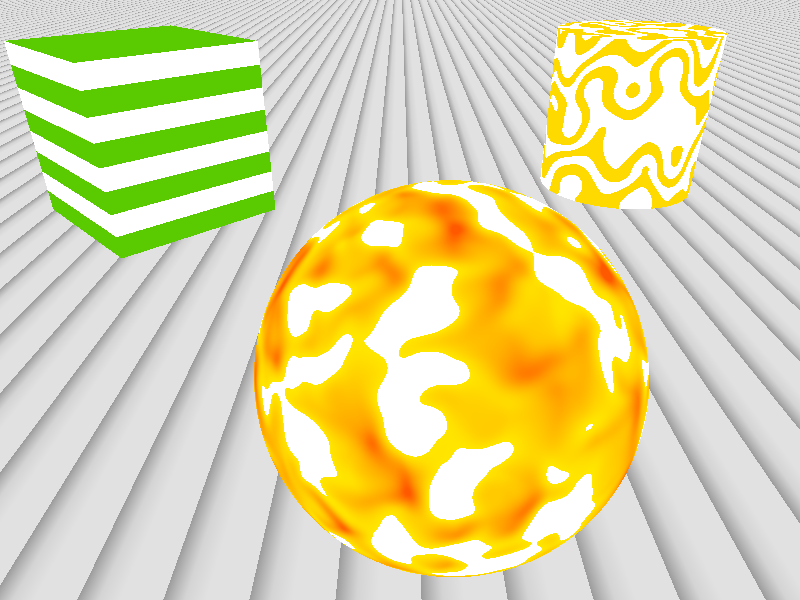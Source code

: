 // This work is licensed under the Creative Commons Attribution 3.0 Unported License.
// To view a copy of this license, visit http://creativecommons.org/licenses/by/3.0/
// or send a letter to Creative Commons, 444 Castro Street, Suite 900, Mountain View,
// California, 94041, USA.

// Persistence Of Vision raytracer sample file.
// Fun with filter (and other neat tricks).
//
// -w320 -h240
// -w800 -h600 +a0.3

#version 3.7;
global_settings {assumed_gamma 1.0 max_trace_level 5}

#include "shapes.inc"
#include "colors.inc"

camera {
   location  <0, 3, -4.5>
   angle 65
   right   x*image_width/image_height
   look_at <0, 0.4, 0>
}

// Floor, with phoney gray "planks"
plane { y, 0

   pigment {
      gradient x
      color_map {
         [0,    0.25 color Gray      color Gray]
         [0.25, 0.50 color DimGray   color LightGray]
         [0.50, 0.75 color LightGray color Gray]
         [0.75, 1    color Gray      color Gray]
      }
      scale <0.45, 1, 1>
   }
   finish{ambient 0.1 diffuse 0.7}
}

//  Note: Clear = color White filter 1

// A blobby sphere
sphere  { <0.25, 1, -1.8>, 1
    pigment {
      bozo
      turbulence 0.5
      octaves 1
      scale 0.2
      color_map {
         [0.0  color rgbf<1,0.1,0,0.5>]
         [0.2  color rgbf<1,0.1,0,0.5>]
         [0.6  color rgbf<1,0.8,0,1> ]
         [0.6  color Clear]
         [1.0  color Clear]
      }
   }
   finish {ambient 0.15  diffuse 0.7}
}

// A sliced green box
object { UnitBox
   rotate 45*y
   translate <-3.0, 1, 3>

   pigment {
      gradient y
      color_map {
         [0,   0.5 color rgb<0.1,0.6,0> color rgb<0.1,0.6,0> ]
         [0.5, 1   color Clear color Clear]
      }
      scale 0.5
   }
}

// A yellow, swirly finite cylinder
object { Disk_Y
   translate <3, 1, 4>

   pigment {
      gradient y
      turbulence 2
      octaves 1
      color_map {
         [0,   0.5 color rgb<1,0.7,0> color  rgb<1,0.7,0> ]
         [0.5, 1   color Clear  color Clear]
      }
      scale 0.5
   }
}

light_source { <20, 12, -40> colour White }
